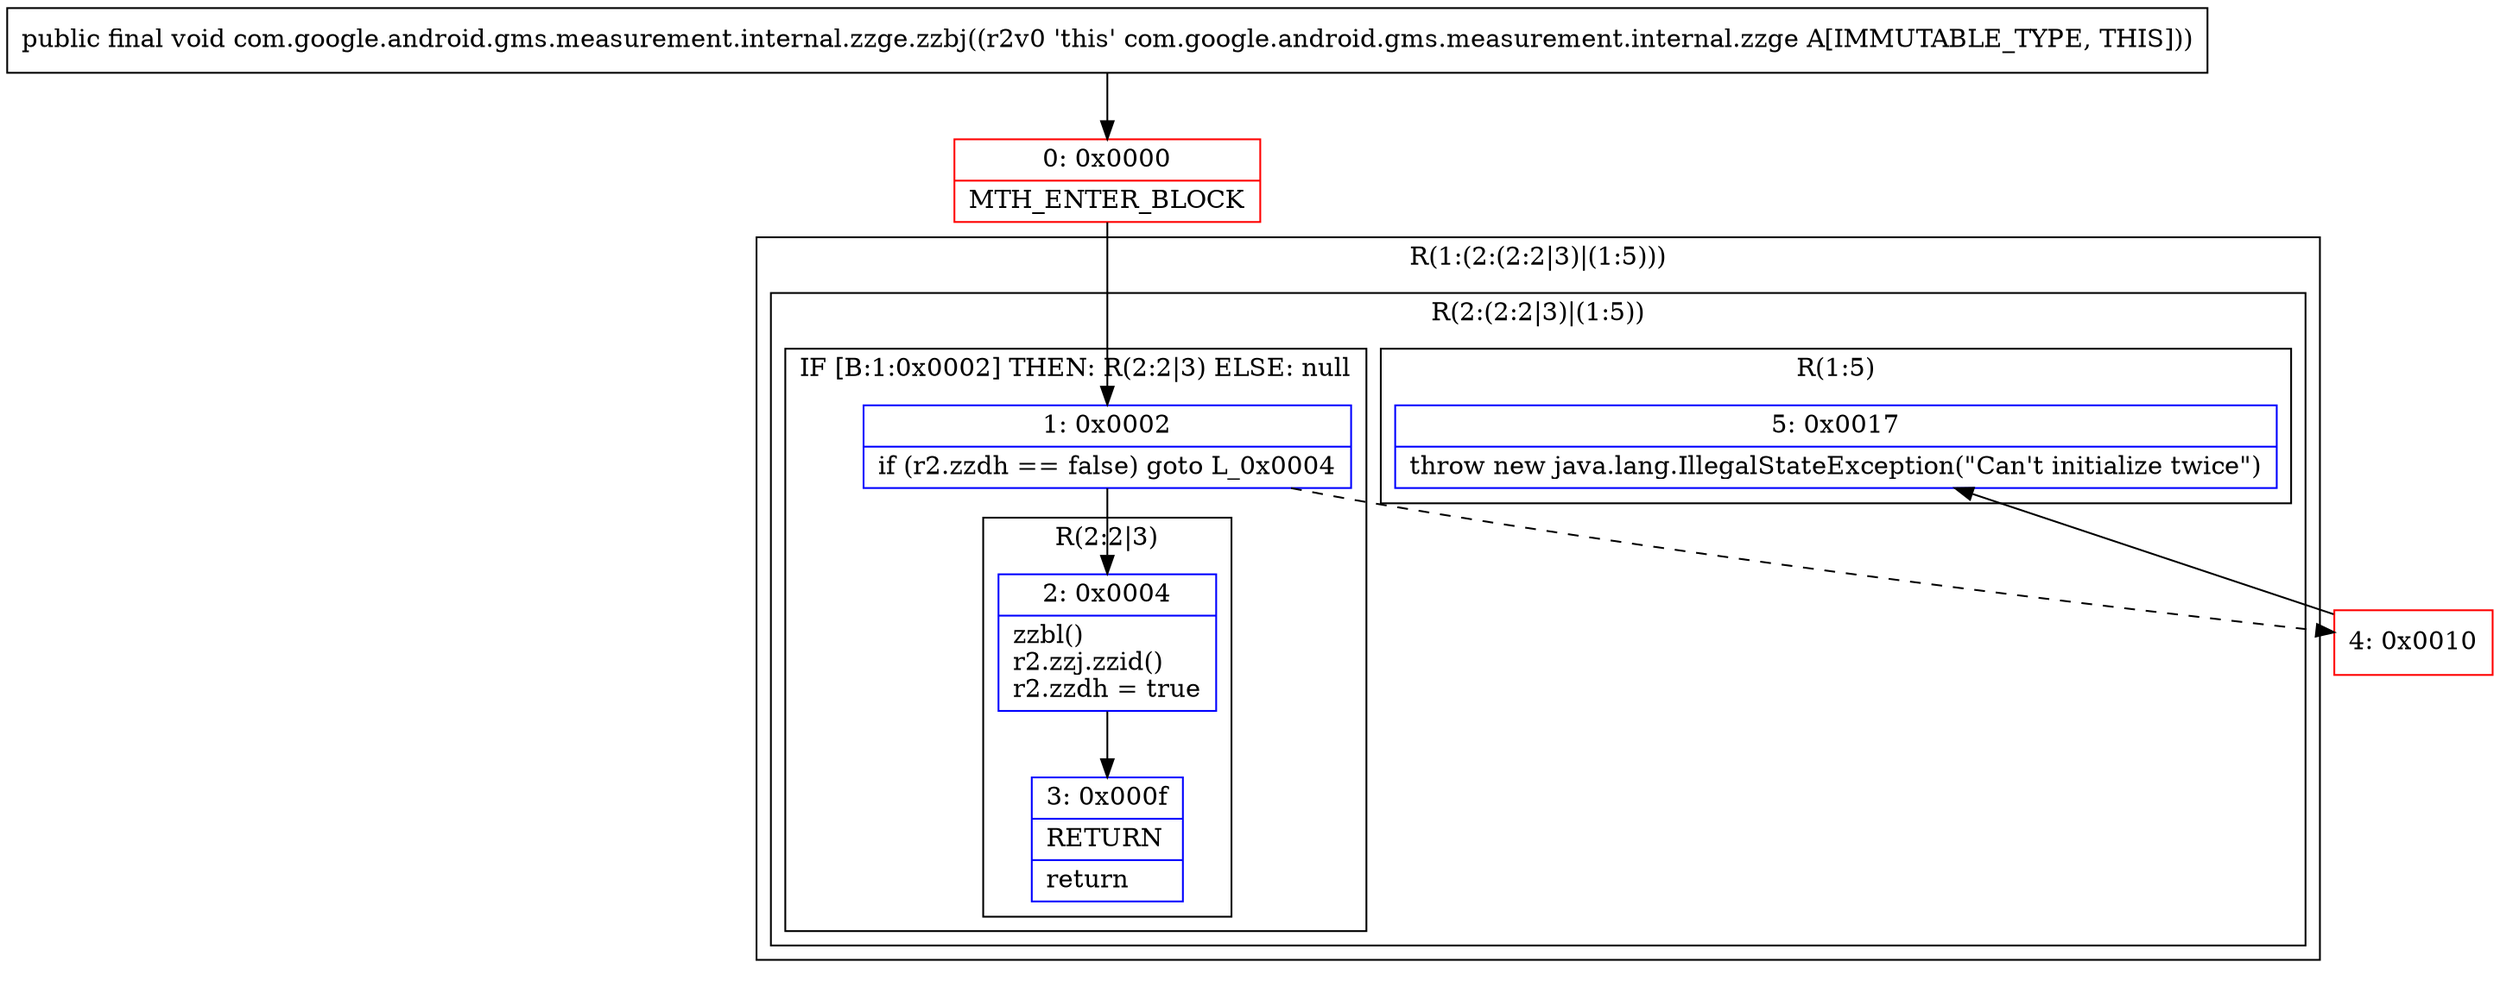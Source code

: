 digraph "CFG forcom.google.android.gms.measurement.internal.zzge.zzbj()V" {
subgraph cluster_Region_2009494849 {
label = "R(1:(2:(2:2|3)|(1:5)))";
node [shape=record,color=blue];
subgraph cluster_Region_1001632861 {
label = "R(2:(2:2|3)|(1:5))";
node [shape=record,color=blue];
subgraph cluster_IfRegion_49612821 {
label = "IF [B:1:0x0002] THEN: R(2:2|3) ELSE: null";
node [shape=record,color=blue];
Node_1 [shape=record,label="{1\:\ 0x0002|if (r2.zzdh == false) goto L_0x0004\l}"];
subgraph cluster_Region_2061809825 {
label = "R(2:2|3)";
node [shape=record,color=blue];
Node_2 [shape=record,label="{2\:\ 0x0004|zzbl()\lr2.zzj.zzid()\lr2.zzdh = true\l}"];
Node_3 [shape=record,label="{3\:\ 0x000f|RETURN\l|return\l}"];
}
}
subgraph cluster_Region_1053603521 {
label = "R(1:5)";
node [shape=record,color=blue];
Node_5 [shape=record,label="{5\:\ 0x0017|throw new java.lang.IllegalStateException(\"Can't initialize twice\")\l}"];
}
}
}
Node_0 [shape=record,color=red,label="{0\:\ 0x0000|MTH_ENTER_BLOCK\l}"];
Node_4 [shape=record,color=red,label="{4\:\ 0x0010}"];
MethodNode[shape=record,label="{public final void com.google.android.gms.measurement.internal.zzge.zzbj((r2v0 'this' com.google.android.gms.measurement.internal.zzge A[IMMUTABLE_TYPE, THIS])) }"];
MethodNode -> Node_0;
Node_1 -> Node_2;
Node_1 -> Node_4[style=dashed];
Node_2 -> Node_3;
Node_0 -> Node_1;
Node_4 -> Node_5;
}

